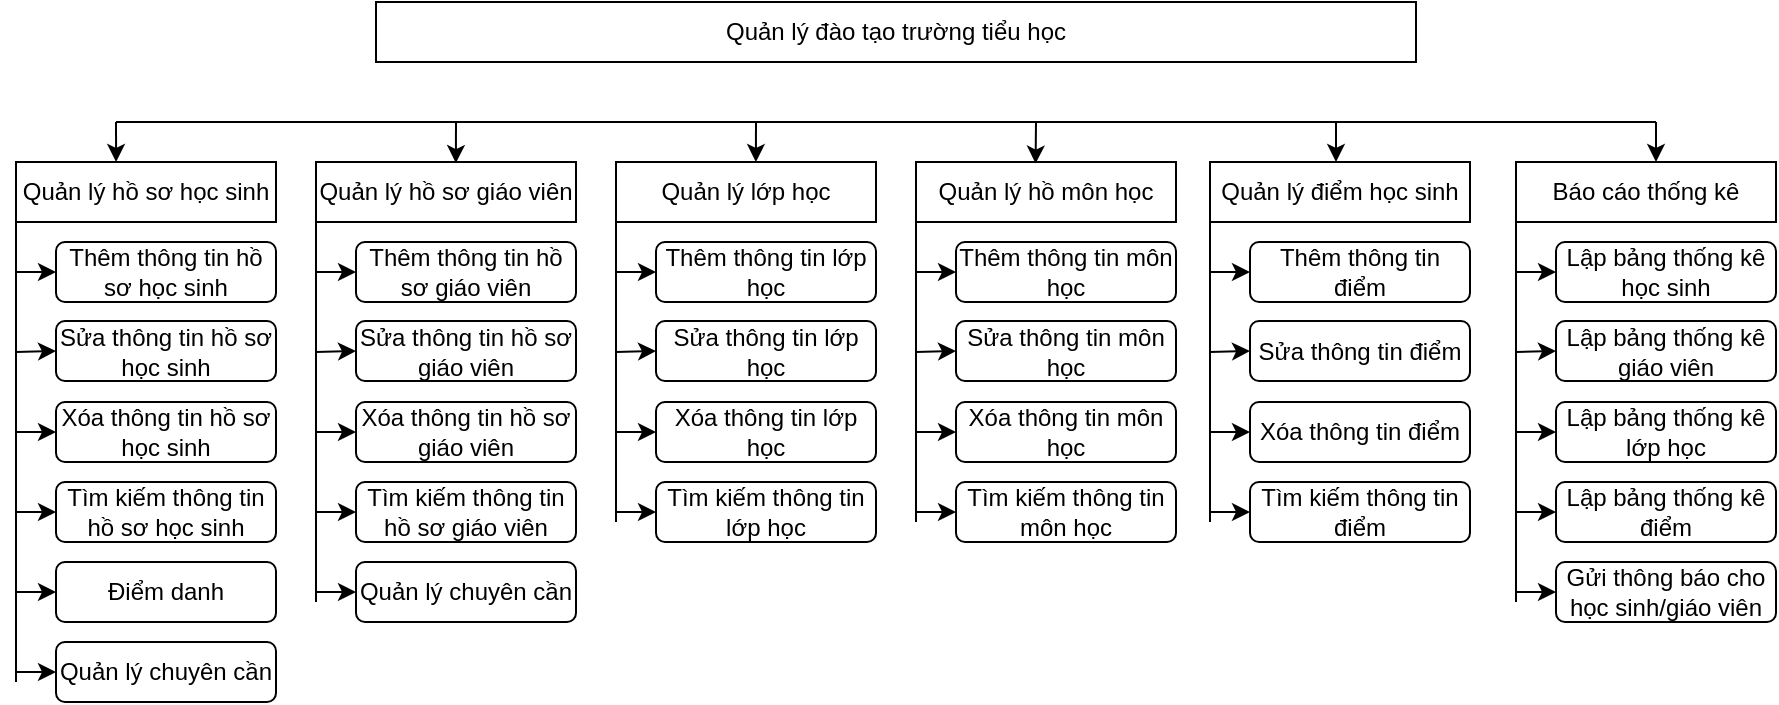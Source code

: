 <mxfile version="20.8.18" type="github">
  <diagram id="C5RBs43oDa-KdzZeNtuy" name="Page-1">
    <mxGraphModel dx="1843" dy="819" grid="1" gridSize="10" guides="1" tooltips="1" connect="1" arrows="1" fold="1" page="1" pageScale="1" pageWidth="827" pageHeight="1169" math="0" shadow="0">
      <root>
        <mxCell id="WIyWlLk6GJQsqaUBKTNV-0" />
        <mxCell id="WIyWlLk6GJQsqaUBKTNV-1" parent="WIyWlLk6GJQsqaUBKTNV-0" />
        <mxCell id="kOZeFleyr8jDUgxhrS0k-0" value="Quản lý đào tạo trường tiểu học" style="rounded=0;whiteSpace=wrap;html=1;" vertex="1" parent="WIyWlLk6GJQsqaUBKTNV-1">
          <mxGeometry x="190" y="410" width="520" height="30" as="geometry" />
        </mxCell>
        <mxCell id="kOZeFleyr8jDUgxhrS0k-2" value="Quản lý hồ sơ học sinh" style="rounded=0;whiteSpace=wrap;html=1;" vertex="1" parent="WIyWlLk6GJQsqaUBKTNV-1">
          <mxGeometry x="10" y="490" width="130" height="30" as="geometry" />
        </mxCell>
        <mxCell id="kOZeFleyr8jDUgxhrS0k-3" value="Quản lý hồ sơ giáo viên" style="rounded=0;whiteSpace=wrap;html=1;" vertex="1" parent="WIyWlLk6GJQsqaUBKTNV-1">
          <mxGeometry x="160" y="490" width="130" height="30" as="geometry" />
        </mxCell>
        <mxCell id="kOZeFleyr8jDUgxhrS0k-4" value="Quản lý lớp học" style="rounded=0;whiteSpace=wrap;html=1;" vertex="1" parent="WIyWlLk6GJQsqaUBKTNV-1">
          <mxGeometry x="310" y="490" width="130" height="30" as="geometry" />
        </mxCell>
        <mxCell id="kOZeFleyr8jDUgxhrS0k-6" value="Quản lý hồ môn học" style="rounded=0;whiteSpace=wrap;html=1;" vertex="1" parent="WIyWlLk6GJQsqaUBKTNV-1">
          <mxGeometry x="460" y="490" width="130" height="30" as="geometry" />
        </mxCell>
        <mxCell id="kOZeFleyr8jDUgxhrS0k-7" value="Quản lý điểm học sinh" style="rounded=0;whiteSpace=wrap;html=1;" vertex="1" parent="WIyWlLk6GJQsqaUBKTNV-1">
          <mxGeometry x="607" y="490" width="130" height="30" as="geometry" />
        </mxCell>
        <mxCell id="kOZeFleyr8jDUgxhrS0k-8" value="Báo cáo thống kê" style="rounded=0;whiteSpace=wrap;html=1;" vertex="1" parent="WIyWlLk6GJQsqaUBKTNV-1">
          <mxGeometry x="760" y="490" width="130" height="30" as="geometry" />
        </mxCell>
        <mxCell id="kOZeFleyr8jDUgxhrS0k-9" value="" style="endArrow=none;html=1;rounded=0;" edge="1" parent="WIyWlLk6GJQsqaUBKTNV-1">
          <mxGeometry width="50" height="50" relative="1" as="geometry">
            <mxPoint x="60" y="470" as="sourcePoint" />
            <mxPoint x="830" y="470" as="targetPoint" />
          </mxGeometry>
        </mxCell>
        <mxCell id="kOZeFleyr8jDUgxhrS0k-10" value="" style="endArrow=classic;html=1;rounded=0;entryX=0.385;entryY=0;entryDx=0;entryDy=0;entryPerimeter=0;" edge="1" parent="WIyWlLk6GJQsqaUBKTNV-1" target="kOZeFleyr8jDUgxhrS0k-2">
          <mxGeometry width="50" height="50" relative="1" as="geometry">
            <mxPoint x="60" y="470" as="sourcePoint" />
            <mxPoint x="290" y="510" as="targetPoint" />
          </mxGeometry>
        </mxCell>
        <mxCell id="kOZeFleyr8jDUgxhrS0k-11" value="" style="endArrow=classic;html=1;rounded=0;entryX=0.538;entryY=0.018;entryDx=0;entryDy=0;entryPerimeter=0;" edge="1" parent="WIyWlLk6GJQsqaUBKTNV-1" target="kOZeFleyr8jDUgxhrS0k-3">
          <mxGeometry width="50" height="50" relative="1" as="geometry">
            <mxPoint x="230" y="470" as="sourcePoint" />
            <mxPoint x="290" y="510" as="targetPoint" />
          </mxGeometry>
        </mxCell>
        <mxCell id="kOZeFleyr8jDUgxhrS0k-12" value="" style="endArrow=classic;html=1;rounded=0;entryX=0.538;entryY=0;entryDx=0;entryDy=0;entryPerimeter=0;" edge="1" parent="WIyWlLk6GJQsqaUBKTNV-1" target="kOZeFleyr8jDUgxhrS0k-4">
          <mxGeometry width="50" height="50" relative="1" as="geometry">
            <mxPoint x="380" y="470" as="sourcePoint" />
            <mxPoint x="460" y="510" as="targetPoint" />
          </mxGeometry>
        </mxCell>
        <mxCell id="kOZeFleyr8jDUgxhrS0k-13" value="" style="endArrow=classic;html=1;rounded=0;entryX=0.46;entryY=0.026;entryDx=0;entryDy=0;entryPerimeter=0;" edge="1" parent="WIyWlLk6GJQsqaUBKTNV-1" target="kOZeFleyr8jDUgxhrS0k-6">
          <mxGeometry width="50" height="50" relative="1" as="geometry">
            <mxPoint x="520" y="470" as="sourcePoint" />
            <mxPoint x="540" y="510" as="targetPoint" />
          </mxGeometry>
        </mxCell>
        <mxCell id="kOZeFleyr8jDUgxhrS0k-14" value="" style="endArrow=classic;html=1;rounded=0;" edge="1" parent="WIyWlLk6GJQsqaUBKTNV-1">
          <mxGeometry width="50" height="50" relative="1" as="geometry">
            <mxPoint x="670" y="470" as="sourcePoint" />
            <mxPoint x="670" y="490" as="targetPoint" />
          </mxGeometry>
        </mxCell>
        <mxCell id="kOZeFleyr8jDUgxhrS0k-15" value="" style="endArrow=classic;html=1;rounded=0;" edge="1" parent="WIyWlLk6GJQsqaUBKTNV-1">
          <mxGeometry width="50" height="50" relative="1" as="geometry">
            <mxPoint x="830" y="470" as="sourcePoint" />
            <mxPoint x="830" y="490" as="targetPoint" />
          </mxGeometry>
        </mxCell>
        <mxCell id="kOZeFleyr8jDUgxhrS0k-16" value="Thêm thông tin hồ sơ học sinh" style="rounded=1;whiteSpace=wrap;html=1;" vertex="1" parent="WIyWlLk6GJQsqaUBKTNV-1">
          <mxGeometry x="30" y="530" width="110" height="30" as="geometry" />
        </mxCell>
        <mxCell id="kOZeFleyr8jDUgxhrS0k-17" value="Sửa thông tin hồ sơ học sinh" style="rounded=1;whiteSpace=wrap;html=1;" vertex="1" parent="WIyWlLk6GJQsqaUBKTNV-1">
          <mxGeometry x="30" y="569.5" width="110" height="30" as="geometry" />
        </mxCell>
        <mxCell id="kOZeFleyr8jDUgxhrS0k-18" value="Xóa thông tin hồ sơ học sinh" style="rounded=1;whiteSpace=wrap;html=1;" vertex="1" parent="WIyWlLk6GJQsqaUBKTNV-1">
          <mxGeometry x="30" y="610" width="110" height="30" as="geometry" />
        </mxCell>
        <mxCell id="kOZeFleyr8jDUgxhrS0k-19" value="Tìm kiếm thông tin hồ sơ học sinh" style="rounded=1;whiteSpace=wrap;html=1;" vertex="1" parent="WIyWlLk6GJQsqaUBKTNV-1">
          <mxGeometry x="30" y="650" width="110" height="30" as="geometry" />
        </mxCell>
        <mxCell id="kOZeFleyr8jDUgxhrS0k-20" value="Điểm danh" style="rounded=1;whiteSpace=wrap;html=1;" vertex="1" parent="WIyWlLk6GJQsqaUBKTNV-1">
          <mxGeometry x="30" y="690" width="110" height="30" as="geometry" />
        </mxCell>
        <mxCell id="kOZeFleyr8jDUgxhrS0k-21" value="" style="endArrow=none;html=1;rounded=0;entryX=0;entryY=1;entryDx=0;entryDy=0;" edge="1" parent="WIyWlLk6GJQsqaUBKTNV-1" target="kOZeFleyr8jDUgxhrS0k-2">
          <mxGeometry width="50" height="50" relative="1" as="geometry">
            <mxPoint x="10" y="750" as="sourcePoint" />
            <mxPoint x="140" y="570" as="targetPoint" />
          </mxGeometry>
        </mxCell>
        <mxCell id="kOZeFleyr8jDUgxhrS0k-22" value="" style="endArrow=classic;html=1;rounded=0;entryX=0;entryY=0.5;entryDx=0;entryDy=0;" edge="1" parent="WIyWlLk6GJQsqaUBKTNV-1" target="kOZeFleyr8jDUgxhrS0k-16">
          <mxGeometry width="50" height="50" relative="1" as="geometry">
            <mxPoint x="10" y="545" as="sourcePoint" />
            <mxPoint x="30" y="540" as="targetPoint" />
          </mxGeometry>
        </mxCell>
        <mxCell id="kOZeFleyr8jDUgxhrS0k-23" value="" style="endArrow=classic;html=1;rounded=0;entryX=0;entryY=0.5;entryDx=0;entryDy=0;" edge="1" parent="WIyWlLk6GJQsqaUBKTNV-1" target="kOZeFleyr8jDUgxhrS0k-17">
          <mxGeometry width="50" height="50" relative="1" as="geometry">
            <mxPoint x="10" y="585" as="sourcePoint" />
            <mxPoint x="140" y="570" as="targetPoint" />
          </mxGeometry>
        </mxCell>
        <mxCell id="kOZeFleyr8jDUgxhrS0k-24" value="" style="endArrow=classic;html=1;rounded=0;entryX=0;entryY=0.5;entryDx=0;entryDy=0;" edge="1" parent="WIyWlLk6GJQsqaUBKTNV-1" target="kOZeFleyr8jDUgxhrS0k-18">
          <mxGeometry width="50" height="50" relative="1" as="geometry">
            <mxPoint x="10" y="625" as="sourcePoint" />
            <mxPoint x="140" y="630" as="targetPoint" />
          </mxGeometry>
        </mxCell>
        <mxCell id="kOZeFleyr8jDUgxhrS0k-25" value="" style="endArrow=classic;html=1;rounded=0;entryX=0;entryY=0.5;entryDx=0;entryDy=0;" edge="1" parent="WIyWlLk6GJQsqaUBKTNV-1" target="kOZeFleyr8jDUgxhrS0k-19">
          <mxGeometry width="50" height="50" relative="1" as="geometry">
            <mxPoint x="10" y="665" as="sourcePoint" />
            <mxPoint x="140" y="630" as="targetPoint" />
          </mxGeometry>
        </mxCell>
        <mxCell id="kOZeFleyr8jDUgxhrS0k-26" value="Quản lý chuyên cần" style="rounded=1;whiteSpace=wrap;html=1;" vertex="1" parent="WIyWlLk6GJQsqaUBKTNV-1">
          <mxGeometry x="30" y="730" width="110" height="30" as="geometry" />
        </mxCell>
        <mxCell id="kOZeFleyr8jDUgxhrS0k-27" value="" style="endArrow=classic;html=1;rounded=0;entryX=0;entryY=0.5;entryDx=0;entryDy=0;" edge="1" parent="WIyWlLk6GJQsqaUBKTNV-1" target="kOZeFleyr8jDUgxhrS0k-20">
          <mxGeometry width="50" height="50" relative="1" as="geometry">
            <mxPoint x="10" y="705" as="sourcePoint" />
            <mxPoint x="140" y="640" as="targetPoint" />
          </mxGeometry>
        </mxCell>
        <mxCell id="kOZeFleyr8jDUgxhrS0k-28" value="" style="endArrow=classic;html=1;rounded=0;entryX=0;entryY=0.5;entryDx=0;entryDy=0;" edge="1" parent="WIyWlLk6GJQsqaUBKTNV-1" target="kOZeFleyr8jDUgxhrS0k-26">
          <mxGeometry width="50" height="50" relative="1" as="geometry">
            <mxPoint x="10" y="745" as="sourcePoint" />
            <mxPoint x="140" y="640" as="targetPoint" />
          </mxGeometry>
        </mxCell>
        <mxCell id="kOZeFleyr8jDUgxhrS0k-29" value="Thêm thông tin hồ sơ giáo viên" style="rounded=1;whiteSpace=wrap;html=1;" vertex="1" parent="WIyWlLk6GJQsqaUBKTNV-1">
          <mxGeometry x="180" y="530" width="110" height="30" as="geometry" />
        </mxCell>
        <mxCell id="kOZeFleyr8jDUgxhrS0k-30" value="Sửa thông tin hồ sơ giáo viên" style="rounded=1;whiteSpace=wrap;html=1;" vertex="1" parent="WIyWlLk6GJQsqaUBKTNV-1">
          <mxGeometry x="180" y="569.5" width="110" height="30" as="geometry" />
        </mxCell>
        <mxCell id="kOZeFleyr8jDUgxhrS0k-31" value="Xóa thông tin hồ sơ giáo viên" style="rounded=1;whiteSpace=wrap;html=1;" vertex="1" parent="WIyWlLk6GJQsqaUBKTNV-1">
          <mxGeometry x="180" y="610" width="110" height="30" as="geometry" />
        </mxCell>
        <mxCell id="kOZeFleyr8jDUgxhrS0k-32" value="Tìm kiếm thông tin hồ sơ giáo viên" style="rounded=1;whiteSpace=wrap;html=1;" vertex="1" parent="WIyWlLk6GJQsqaUBKTNV-1">
          <mxGeometry x="180" y="650" width="110" height="30" as="geometry" />
        </mxCell>
        <mxCell id="kOZeFleyr8jDUgxhrS0k-33" value="Quản lý chuyên cần" style="rounded=1;whiteSpace=wrap;html=1;" vertex="1" parent="WIyWlLk6GJQsqaUBKTNV-1">
          <mxGeometry x="180" y="690" width="110" height="30" as="geometry" />
        </mxCell>
        <mxCell id="kOZeFleyr8jDUgxhrS0k-34" value="" style="endArrow=none;html=1;rounded=0;entryX=0;entryY=1;entryDx=0;entryDy=0;" edge="1" parent="WIyWlLk6GJQsqaUBKTNV-1">
          <mxGeometry width="50" height="50" relative="1" as="geometry">
            <mxPoint x="160" y="710" as="sourcePoint" />
            <mxPoint x="160" y="520" as="targetPoint" />
          </mxGeometry>
        </mxCell>
        <mxCell id="kOZeFleyr8jDUgxhrS0k-35" value="" style="endArrow=classic;html=1;rounded=0;entryX=0;entryY=0.5;entryDx=0;entryDy=0;" edge="1" parent="WIyWlLk6GJQsqaUBKTNV-1" target="kOZeFleyr8jDUgxhrS0k-29">
          <mxGeometry width="50" height="50" relative="1" as="geometry">
            <mxPoint x="160" y="545" as="sourcePoint" />
            <mxPoint x="180" y="540" as="targetPoint" />
          </mxGeometry>
        </mxCell>
        <mxCell id="kOZeFleyr8jDUgxhrS0k-36" value="" style="endArrow=classic;html=1;rounded=0;entryX=0;entryY=0.5;entryDx=0;entryDy=0;" edge="1" parent="WIyWlLk6GJQsqaUBKTNV-1" target="kOZeFleyr8jDUgxhrS0k-30">
          <mxGeometry width="50" height="50" relative="1" as="geometry">
            <mxPoint x="160" y="585" as="sourcePoint" />
            <mxPoint x="290" y="570" as="targetPoint" />
          </mxGeometry>
        </mxCell>
        <mxCell id="kOZeFleyr8jDUgxhrS0k-37" value="" style="endArrow=classic;html=1;rounded=0;entryX=0;entryY=0.5;entryDx=0;entryDy=0;" edge="1" parent="WIyWlLk6GJQsqaUBKTNV-1" target="kOZeFleyr8jDUgxhrS0k-31">
          <mxGeometry width="50" height="50" relative="1" as="geometry">
            <mxPoint x="160" y="625" as="sourcePoint" />
            <mxPoint x="290" y="630" as="targetPoint" />
          </mxGeometry>
        </mxCell>
        <mxCell id="kOZeFleyr8jDUgxhrS0k-38" value="" style="endArrow=classic;html=1;rounded=0;entryX=0;entryY=0.5;entryDx=0;entryDy=0;" edge="1" parent="WIyWlLk6GJQsqaUBKTNV-1" target="kOZeFleyr8jDUgxhrS0k-32">
          <mxGeometry width="50" height="50" relative="1" as="geometry">
            <mxPoint x="160" y="665" as="sourcePoint" />
            <mxPoint x="290" y="630" as="targetPoint" />
          </mxGeometry>
        </mxCell>
        <mxCell id="kOZeFleyr8jDUgxhrS0k-39" value="" style="endArrow=classic;html=1;rounded=0;entryX=0;entryY=0.5;entryDx=0;entryDy=0;" edge="1" parent="WIyWlLk6GJQsqaUBKTNV-1" target="kOZeFleyr8jDUgxhrS0k-33">
          <mxGeometry width="50" height="50" relative="1" as="geometry">
            <mxPoint x="160" y="705" as="sourcePoint" />
            <mxPoint x="290" y="640" as="targetPoint" />
          </mxGeometry>
        </mxCell>
        <mxCell id="kOZeFleyr8jDUgxhrS0k-40" value="Thêm thông tin lớp học" style="rounded=1;whiteSpace=wrap;html=1;" vertex="1" parent="WIyWlLk6GJQsqaUBKTNV-1">
          <mxGeometry x="330" y="530" width="110" height="30" as="geometry" />
        </mxCell>
        <mxCell id="kOZeFleyr8jDUgxhrS0k-41" value="Sửa thông tin lớp học" style="rounded=1;whiteSpace=wrap;html=1;" vertex="1" parent="WIyWlLk6GJQsqaUBKTNV-1">
          <mxGeometry x="330" y="569.5" width="110" height="30" as="geometry" />
        </mxCell>
        <mxCell id="kOZeFleyr8jDUgxhrS0k-42" value="Xóa thông tin lớp học" style="rounded=1;whiteSpace=wrap;html=1;" vertex="1" parent="WIyWlLk6GJQsqaUBKTNV-1">
          <mxGeometry x="330" y="610" width="110" height="30" as="geometry" />
        </mxCell>
        <mxCell id="kOZeFleyr8jDUgxhrS0k-43" value="Tìm kiếm thông tin lớp học" style="rounded=1;whiteSpace=wrap;html=1;" vertex="1" parent="WIyWlLk6GJQsqaUBKTNV-1">
          <mxGeometry x="330" y="650" width="110" height="30" as="geometry" />
        </mxCell>
        <mxCell id="kOZeFleyr8jDUgxhrS0k-44" value="" style="endArrow=none;html=1;rounded=0;entryX=0;entryY=1;entryDx=0;entryDy=0;" edge="1" parent="WIyWlLk6GJQsqaUBKTNV-1">
          <mxGeometry width="50" height="50" relative="1" as="geometry">
            <mxPoint x="310" y="670" as="sourcePoint" />
            <mxPoint x="310" y="520" as="targetPoint" />
          </mxGeometry>
        </mxCell>
        <mxCell id="kOZeFleyr8jDUgxhrS0k-45" value="" style="endArrow=classic;html=1;rounded=0;entryX=0;entryY=0.5;entryDx=0;entryDy=0;" edge="1" parent="WIyWlLk6GJQsqaUBKTNV-1" target="kOZeFleyr8jDUgxhrS0k-40">
          <mxGeometry width="50" height="50" relative="1" as="geometry">
            <mxPoint x="310" y="545" as="sourcePoint" />
            <mxPoint x="330" y="540" as="targetPoint" />
          </mxGeometry>
        </mxCell>
        <mxCell id="kOZeFleyr8jDUgxhrS0k-46" value="" style="endArrow=classic;html=1;rounded=0;entryX=0;entryY=0.5;entryDx=0;entryDy=0;" edge="1" parent="WIyWlLk6GJQsqaUBKTNV-1" target="kOZeFleyr8jDUgxhrS0k-41">
          <mxGeometry width="50" height="50" relative="1" as="geometry">
            <mxPoint x="310" y="585" as="sourcePoint" />
            <mxPoint x="440" y="570" as="targetPoint" />
          </mxGeometry>
        </mxCell>
        <mxCell id="kOZeFleyr8jDUgxhrS0k-47" value="" style="endArrow=classic;html=1;rounded=0;entryX=0;entryY=0.5;entryDx=0;entryDy=0;" edge="1" parent="WIyWlLk6GJQsqaUBKTNV-1" target="kOZeFleyr8jDUgxhrS0k-42">
          <mxGeometry width="50" height="50" relative="1" as="geometry">
            <mxPoint x="310" y="625" as="sourcePoint" />
            <mxPoint x="440" y="630" as="targetPoint" />
          </mxGeometry>
        </mxCell>
        <mxCell id="kOZeFleyr8jDUgxhrS0k-48" value="" style="endArrow=classic;html=1;rounded=0;entryX=0;entryY=0.5;entryDx=0;entryDy=0;" edge="1" parent="WIyWlLk6GJQsqaUBKTNV-1" target="kOZeFleyr8jDUgxhrS0k-43">
          <mxGeometry width="50" height="50" relative="1" as="geometry">
            <mxPoint x="310" y="665" as="sourcePoint" />
            <mxPoint x="440" y="630" as="targetPoint" />
          </mxGeometry>
        </mxCell>
        <mxCell id="kOZeFleyr8jDUgxhrS0k-58" value="Thêm thông tin môn học" style="rounded=1;whiteSpace=wrap;html=1;" vertex="1" parent="WIyWlLk6GJQsqaUBKTNV-1">
          <mxGeometry x="480" y="530" width="110" height="30" as="geometry" />
        </mxCell>
        <mxCell id="kOZeFleyr8jDUgxhrS0k-59" value="Sửa thông tin môn học" style="rounded=1;whiteSpace=wrap;html=1;" vertex="1" parent="WIyWlLk6GJQsqaUBKTNV-1">
          <mxGeometry x="480" y="569.5" width="110" height="30" as="geometry" />
        </mxCell>
        <mxCell id="kOZeFleyr8jDUgxhrS0k-60" value="Xóa thông tin môn học" style="rounded=1;whiteSpace=wrap;html=1;" vertex="1" parent="WIyWlLk6GJQsqaUBKTNV-1">
          <mxGeometry x="480" y="610" width="110" height="30" as="geometry" />
        </mxCell>
        <mxCell id="kOZeFleyr8jDUgxhrS0k-61" value="Tìm kiếm thông tin môn học" style="rounded=1;whiteSpace=wrap;html=1;" vertex="1" parent="WIyWlLk6GJQsqaUBKTNV-1">
          <mxGeometry x="480" y="650" width="110" height="30" as="geometry" />
        </mxCell>
        <mxCell id="kOZeFleyr8jDUgxhrS0k-62" value="" style="endArrow=none;html=1;rounded=0;entryX=0;entryY=1;entryDx=0;entryDy=0;" edge="1" parent="WIyWlLk6GJQsqaUBKTNV-1">
          <mxGeometry width="50" height="50" relative="1" as="geometry">
            <mxPoint x="460" y="670" as="sourcePoint" />
            <mxPoint x="460" y="520" as="targetPoint" />
          </mxGeometry>
        </mxCell>
        <mxCell id="kOZeFleyr8jDUgxhrS0k-63" value="" style="endArrow=classic;html=1;rounded=0;entryX=0;entryY=0.5;entryDx=0;entryDy=0;" edge="1" parent="WIyWlLk6GJQsqaUBKTNV-1" target="kOZeFleyr8jDUgxhrS0k-58">
          <mxGeometry width="50" height="50" relative="1" as="geometry">
            <mxPoint x="460" y="545" as="sourcePoint" />
            <mxPoint x="480" y="540" as="targetPoint" />
          </mxGeometry>
        </mxCell>
        <mxCell id="kOZeFleyr8jDUgxhrS0k-64" value="" style="endArrow=classic;html=1;rounded=0;entryX=0;entryY=0.5;entryDx=0;entryDy=0;" edge="1" parent="WIyWlLk6GJQsqaUBKTNV-1" target="kOZeFleyr8jDUgxhrS0k-59">
          <mxGeometry width="50" height="50" relative="1" as="geometry">
            <mxPoint x="460" y="585" as="sourcePoint" />
            <mxPoint x="590" y="570" as="targetPoint" />
          </mxGeometry>
        </mxCell>
        <mxCell id="kOZeFleyr8jDUgxhrS0k-65" value="" style="endArrow=classic;html=1;rounded=0;entryX=0;entryY=0.5;entryDx=0;entryDy=0;" edge="1" parent="WIyWlLk6GJQsqaUBKTNV-1" target="kOZeFleyr8jDUgxhrS0k-60">
          <mxGeometry width="50" height="50" relative="1" as="geometry">
            <mxPoint x="460" y="625" as="sourcePoint" />
            <mxPoint x="590" y="630" as="targetPoint" />
          </mxGeometry>
        </mxCell>
        <mxCell id="kOZeFleyr8jDUgxhrS0k-66" value="" style="endArrow=classic;html=1;rounded=0;entryX=0;entryY=0.5;entryDx=0;entryDy=0;" edge="1" parent="WIyWlLk6GJQsqaUBKTNV-1" target="kOZeFleyr8jDUgxhrS0k-61">
          <mxGeometry width="50" height="50" relative="1" as="geometry">
            <mxPoint x="460" y="665" as="sourcePoint" />
            <mxPoint x="590" y="630" as="targetPoint" />
          </mxGeometry>
        </mxCell>
        <mxCell id="kOZeFleyr8jDUgxhrS0k-67" value="Thêm thông tin điểm" style="rounded=1;whiteSpace=wrap;html=1;" vertex="1" parent="WIyWlLk6GJQsqaUBKTNV-1">
          <mxGeometry x="627" y="530" width="110" height="30" as="geometry" />
        </mxCell>
        <mxCell id="kOZeFleyr8jDUgxhrS0k-68" value="Sửa thông tin điểm" style="rounded=1;whiteSpace=wrap;html=1;" vertex="1" parent="WIyWlLk6GJQsqaUBKTNV-1">
          <mxGeometry x="627" y="569.5" width="110" height="30" as="geometry" />
        </mxCell>
        <mxCell id="kOZeFleyr8jDUgxhrS0k-69" value="Xóa thông tin điểm" style="rounded=1;whiteSpace=wrap;html=1;" vertex="1" parent="WIyWlLk6GJQsqaUBKTNV-1">
          <mxGeometry x="627" y="610" width="110" height="30" as="geometry" />
        </mxCell>
        <mxCell id="kOZeFleyr8jDUgxhrS0k-70" value="Tìm kiếm thông tin điểm" style="rounded=1;whiteSpace=wrap;html=1;" vertex="1" parent="WIyWlLk6GJQsqaUBKTNV-1">
          <mxGeometry x="627" y="650" width="110" height="30" as="geometry" />
        </mxCell>
        <mxCell id="kOZeFleyr8jDUgxhrS0k-71" value="" style="endArrow=none;html=1;rounded=0;entryX=0;entryY=1;entryDx=0;entryDy=0;" edge="1" parent="WIyWlLk6GJQsqaUBKTNV-1">
          <mxGeometry width="50" height="50" relative="1" as="geometry">
            <mxPoint x="607" y="670" as="sourcePoint" />
            <mxPoint x="607" y="520" as="targetPoint" />
          </mxGeometry>
        </mxCell>
        <mxCell id="kOZeFleyr8jDUgxhrS0k-72" value="" style="endArrow=classic;html=1;rounded=0;entryX=0;entryY=0.5;entryDx=0;entryDy=0;" edge="1" parent="WIyWlLk6GJQsqaUBKTNV-1" target="kOZeFleyr8jDUgxhrS0k-67">
          <mxGeometry width="50" height="50" relative="1" as="geometry">
            <mxPoint x="607" y="545" as="sourcePoint" />
            <mxPoint x="627" y="540" as="targetPoint" />
          </mxGeometry>
        </mxCell>
        <mxCell id="kOZeFleyr8jDUgxhrS0k-73" value="" style="endArrow=classic;html=1;rounded=0;entryX=0;entryY=0.5;entryDx=0;entryDy=0;" edge="1" parent="WIyWlLk6GJQsqaUBKTNV-1" target="kOZeFleyr8jDUgxhrS0k-68">
          <mxGeometry width="50" height="50" relative="1" as="geometry">
            <mxPoint x="607" y="585" as="sourcePoint" />
            <mxPoint x="737" y="570" as="targetPoint" />
          </mxGeometry>
        </mxCell>
        <mxCell id="kOZeFleyr8jDUgxhrS0k-74" value="" style="endArrow=classic;html=1;rounded=0;entryX=0;entryY=0.5;entryDx=0;entryDy=0;" edge="1" parent="WIyWlLk6GJQsqaUBKTNV-1" target="kOZeFleyr8jDUgxhrS0k-69">
          <mxGeometry width="50" height="50" relative="1" as="geometry">
            <mxPoint x="607" y="625" as="sourcePoint" />
            <mxPoint x="737" y="630" as="targetPoint" />
          </mxGeometry>
        </mxCell>
        <mxCell id="kOZeFleyr8jDUgxhrS0k-75" value="" style="endArrow=classic;html=1;rounded=0;entryX=0;entryY=0.5;entryDx=0;entryDy=0;" edge="1" parent="WIyWlLk6GJQsqaUBKTNV-1" target="kOZeFleyr8jDUgxhrS0k-70">
          <mxGeometry width="50" height="50" relative="1" as="geometry">
            <mxPoint x="607" y="665" as="sourcePoint" />
            <mxPoint x="737" y="630" as="targetPoint" />
          </mxGeometry>
        </mxCell>
        <mxCell id="kOZeFleyr8jDUgxhrS0k-78" value="Lập bảng thống kê học sinh" style="rounded=1;whiteSpace=wrap;html=1;" vertex="1" parent="WIyWlLk6GJQsqaUBKTNV-1">
          <mxGeometry x="780" y="530" width="110" height="30" as="geometry" />
        </mxCell>
        <mxCell id="kOZeFleyr8jDUgxhrS0k-79" value="Lập bảng thống kê giáo viên" style="rounded=1;whiteSpace=wrap;html=1;" vertex="1" parent="WIyWlLk6GJQsqaUBKTNV-1">
          <mxGeometry x="780" y="569.5" width="110" height="30" as="geometry" />
        </mxCell>
        <mxCell id="kOZeFleyr8jDUgxhrS0k-80" value="Lập bảng thống kê lớp học" style="rounded=1;whiteSpace=wrap;html=1;" vertex="1" parent="WIyWlLk6GJQsqaUBKTNV-1">
          <mxGeometry x="780" y="610" width="110" height="30" as="geometry" />
        </mxCell>
        <mxCell id="kOZeFleyr8jDUgxhrS0k-81" value="Lập bảng thống kê điểm" style="rounded=1;whiteSpace=wrap;html=1;" vertex="1" parent="WIyWlLk6GJQsqaUBKTNV-1">
          <mxGeometry x="780" y="650" width="110" height="30" as="geometry" />
        </mxCell>
        <mxCell id="kOZeFleyr8jDUgxhrS0k-82" value="Gửi thông báo cho học sinh/giáo viên" style="rounded=1;whiteSpace=wrap;html=1;" vertex="1" parent="WIyWlLk6GJQsqaUBKTNV-1">
          <mxGeometry x="780" y="690" width="110" height="30" as="geometry" />
        </mxCell>
        <mxCell id="kOZeFleyr8jDUgxhrS0k-83" value="" style="endArrow=none;html=1;rounded=0;entryX=0;entryY=1;entryDx=0;entryDy=0;" edge="1" parent="WIyWlLk6GJQsqaUBKTNV-1">
          <mxGeometry width="50" height="50" relative="1" as="geometry">
            <mxPoint x="760" y="710" as="sourcePoint" />
            <mxPoint x="760" y="520" as="targetPoint" />
          </mxGeometry>
        </mxCell>
        <mxCell id="kOZeFleyr8jDUgxhrS0k-84" value="" style="endArrow=classic;html=1;rounded=0;entryX=0;entryY=0.5;entryDx=0;entryDy=0;" edge="1" parent="WIyWlLk6GJQsqaUBKTNV-1" target="kOZeFleyr8jDUgxhrS0k-78">
          <mxGeometry width="50" height="50" relative="1" as="geometry">
            <mxPoint x="760" y="545" as="sourcePoint" />
            <mxPoint x="780" y="540" as="targetPoint" />
          </mxGeometry>
        </mxCell>
        <mxCell id="kOZeFleyr8jDUgxhrS0k-85" value="" style="endArrow=classic;html=1;rounded=0;entryX=0;entryY=0.5;entryDx=0;entryDy=0;" edge="1" parent="WIyWlLk6GJQsqaUBKTNV-1" target="kOZeFleyr8jDUgxhrS0k-79">
          <mxGeometry width="50" height="50" relative="1" as="geometry">
            <mxPoint x="760" y="585" as="sourcePoint" />
            <mxPoint x="890" y="570" as="targetPoint" />
          </mxGeometry>
        </mxCell>
        <mxCell id="kOZeFleyr8jDUgxhrS0k-86" value="" style="endArrow=classic;html=1;rounded=0;entryX=0;entryY=0.5;entryDx=0;entryDy=0;" edge="1" parent="WIyWlLk6GJQsqaUBKTNV-1" target="kOZeFleyr8jDUgxhrS0k-80">
          <mxGeometry width="50" height="50" relative="1" as="geometry">
            <mxPoint x="760" y="625" as="sourcePoint" />
            <mxPoint x="890" y="630" as="targetPoint" />
          </mxGeometry>
        </mxCell>
        <mxCell id="kOZeFleyr8jDUgxhrS0k-87" value="" style="endArrow=classic;html=1;rounded=0;entryX=0;entryY=0.5;entryDx=0;entryDy=0;" edge="1" parent="WIyWlLk6GJQsqaUBKTNV-1" target="kOZeFleyr8jDUgxhrS0k-81">
          <mxGeometry width="50" height="50" relative="1" as="geometry">
            <mxPoint x="760" y="665" as="sourcePoint" />
            <mxPoint x="890" y="630" as="targetPoint" />
          </mxGeometry>
        </mxCell>
        <mxCell id="kOZeFleyr8jDUgxhrS0k-88" value="" style="endArrow=classic;html=1;rounded=0;entryX=0;entryY=0.5;entryDx=0;entryDy=0;" edge="1" parent="WIyWlLk6GJQsqaUBKTNV-1" target="kOZeFleyr8jDUgxhrS0k-82">
          <mxGeometry width="50" height="50" relative="1" as="geometry">
            <mxPoint x="760" y="705" as="sourcePoint" />
            <mxPoint x="890" y="640" as="targetPoint" />
          </mxGeometry>
        </mxCell>
      </root>
    </mxGraphModel>
  </diagram>
</mxfile>
